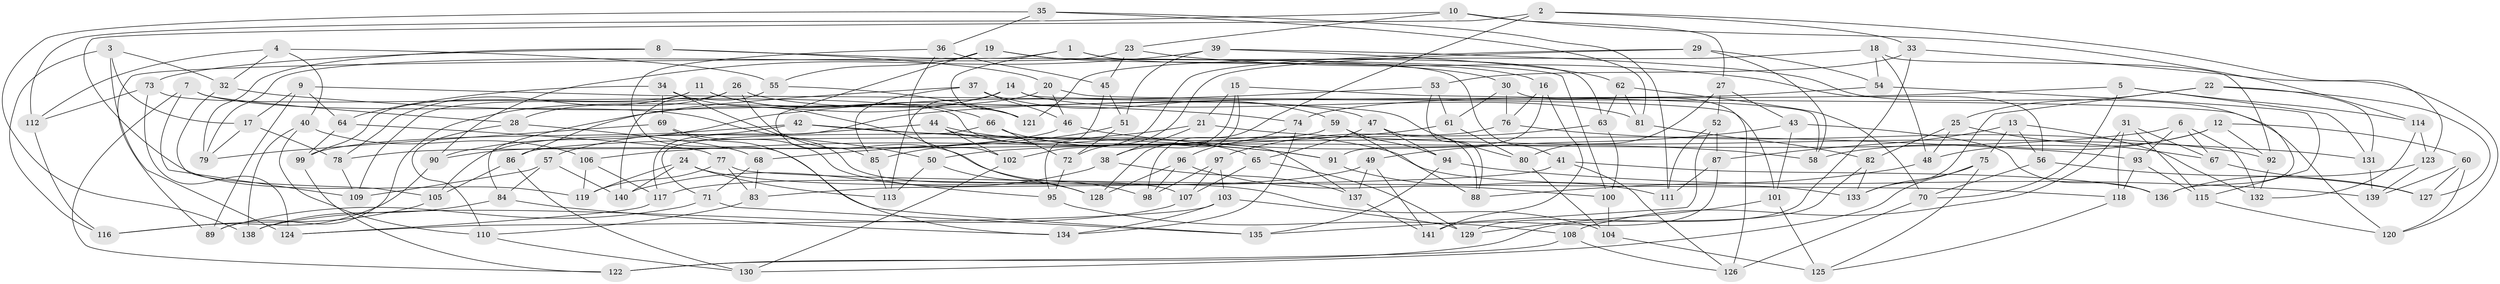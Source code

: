 // coarse degree distribution, {5: 0.10204081632653061, 4: 0.7244897959183674, 3: 0.05102040816326531, 11: 0.01020408163265306, 7: 0.02040816326530612, 6: 0.030612244897959183, 8: 0.04081632653061224, 12: 0.01020408163265306, 10: 0.01020408163265306}
// Generated by graph-tools (version 1.1) at 2025/02/03/04/25 22:02:46]
// undirected, 141 vertices, 282 edges
graph export_dot {
graph [start="1"]
  node [color=gray90,style=filled];
  1;
  2;
  3;
  4;
  5;
  6;
  7;
  8;
  9;
  10;
  11;
  12;
  13;
  14;
  15;
  16;
  17;
  18;
  19;
  20;
  21;
  22;
  23;
  24;
  25;
  26;
  27;
  28;
  29;
  30;
  31;
  32;
  33;
  34;
  35;
  36;
  37;
  38;
  39;
  40;
  41;
  42;
  43;
  44;
  45;
  46;
  47;
  48;
  49;
  50;
  51;
  52;
  53;
  54;
  55;
  56;
  57;
  58;
  59;
  60;
  61;
  62;
  63;
  64;
  65;
  66;
  67;
  68;
  69;
  70;
  71;
  72;
  73;
  74;
  75;
  76;
  77;
  78;
  79;
  80;
  81;
  82;
  83;
  84;
  85;
  86;
  87;
  88;
  89;
  90;
  91;
  92;
  93;
  94;
  95;
  96;
  97;
  98;
  99;
  100;
  101;
  102;
  103;
  104;
  105;
  106;
  107;
  108;
  109;
  110;
  111;
  112;
  113;
  114;
  115;
  116;
  117;
  118;
  119;
  120;
  121;
  122;
  123;
  124;
  125;
  126;
  127;
  128;
  129;
  130;
  131;
  132;
  133;
  134;
  135;
  136;
  137;
  138;
  139;
  140;
  141;
  1 -- 16;
  1 -- 63;
  1 -- 121;
  1 -- 89;
  2 -- 33;
  2 -- 119;
  2 -- 98;
  2 -- 123;
  3 -- 17;
  3 -- 124;
  3 -- 32;
  3 -- 116;
  4 -- 112;
  4 -- 55;
  4 -- 32;
  4 -- 40;
  5 -- 117;
  5 -- 131;
  5 -- 114;
  5 -- 70;
  6 -- 93;
  6 -- 67;
  6 -- 50;
  6 -- 132;
  7 -- 109;
  7 -- 122;
  7 -- 28;
  7 -- 50;
  8 -- 79;
  8 -- 100;
  8 -- 20;
  8 -- 73;
  9 -- 89;
  9 -- 64;
  9 -- 17;
  9 -- 80;
  10 -- 112;
  10 -- 27;
  10 -- 23;
  10 -- 114;
  11 -- 99;
  11 -- 121;
  11 -- 78;
  11 -- 66;
  12 -- 60;
  12 -- 58;
  12 -- 92;
  12 -- 48;
  13 -- 75;
  13 -- 87;
  13 -- 56;
  13 -- 132;
  14 -- 81;
  14 -- 113;
  14 -- 84;
  14 -- 101;
  15 -- 58;
  15 -- 21;
  15 -- 128;
  15 -- 38;
  16 -- 141;
  16 -- 76;
  16 -- 91;
  17 -- 79;
  17 -- 78;
  18 -- 92;
  18 -- 54;
  18 -- 121;
  18 -- 48;
  19 -- 55;
  19 -- 41;
  19 -- 30;
  19 -- 85;
  20 -- 46;
  20 -- 89;
  20 -- 120;
  21 -- 38;
  21 -- 131;
  21 -- 68;
  22 -- 133;
  22 -- 127;
  22 -- 25;
  22 -- 131;
  23 -- 79;
  23 -- 56;
  23 -- 45;
  24 -- 119;
  24 -- 140;
  24 -- 104;
  24 -- 113;
  25 -- 82;
  25 -- 67;
  25 -- 48;
  26 -- 109;
  26 -- 28;
  26 -- 47;
  26 -- 128;
  27 -- 52;
  27 -- 80;
  27 -- 43;
  28 -- 68;
  28 -- 110;
  29 -- 54;
  29 -- 58;
  29 -- 72;
  29 -- 102;
  30 -- 76;
  30 -- 126;
  30 -- 61;
  31 -- 118;
  31 -- 115;
  31 -- 108;
  31 -- 67;
  32 -- 105;
  32 -- 74;
  33 -- 120;
  33 -- 53;
  33 -- 129;
  34 -- 98;
  34 -- 64;
  34 -- 69;
  34 -- 107;
  35 -- 111;
  35 -- 36;
  35 -- 81;
  35 -- 138;
  36 -- 45;
  36 -- 135;
  36 -- 102;
  37 -- 59;
  37 -- 46;
  37 -- 86;
  37 -- 85;
  38 -- 137;
  38 -- 140;
  39 -- 51;
  39 -- 90;
  39 -- 136;
  39 -- 62;
  40 -- 110;
  40 -- 106;
  40 -- 138;
  41 -- 126;
  41 -- 136;
  41 -- 83;
  42 -- 93;
  42 -- 99;
  42 -- 91;
  42 -- 105;
  43 -- 49;
  43 -- 136;
  43 -- 101;
  44 -- 91;
  44 -- 57;
  44 -- 65;
  44 -- 102;
  45 -- 95;
  45 -- 51;
  46 -- 90;
  46 -- 58;
  47 -- 94;
  47 -- 65;
  47 -- 88;
  48 -- 88;
  49 -- 137;
  49 -- 117;
  49 -- 141;
  50 -- 128;
  50 -- 113;
  51 -- 72;
  51 -- 85;
  52 -- 111;
  52 -- 87;
  52 -- 135;
  53 -- 61;
  53 -- 88;
  53 -- 90;
  54 -- 115;
  54 -- 74;
  55 -- 121;
  55 -- 140;
  56 -- 70;
  56 -- 127;
  57 -- 84;
  57 -- 140;
  57 -- 109;
  59 -- 78;
  59 -- 88;
  59 -- 94;
  60 -- 139;
  60 -- 127;
  60 -- 120;
  61 -- 106;
  61 -- 80;
  62 -- 81;
  62 -- 63;
  62 -- 70;
  63 -- 100;
  63 -- 97;
  64 -- 77;
  64 -- 99;
  65 -- 129;
  65 -- 107;
  66 -- 133;
  66 -- 72;
  66 -- 71;
  67 -- 127;
  68 -- 71;
  68 -- 83;
  69 -- 134;
  69 -- 79;
  69 -- 95;
  70 -- 126;
  71 -- 89;
  71 -- 135;
  72 -- 95;
  73 -- 137;
  73 -- 112;
  73 -- 124;
  74 -- 134;
  74 -- 96;
  75 -- 133;
  75 -- 130;
  75 -- 125;
  76 -- 92;
  76 -- 86;
  77 -- 119;
  77 -- 83;
  77 -- 118;
  78 -- 109;
  80 -- 104;
  81 -- 82;
  82 -- 133;
  82 -- 122;
  83 -- 110;
  84 -- 138;
  84 -- 134;
  85 -- 113;
  86 -- 105;
  86 -- 130;
  87 -- 111;
  87 -- 141;
  90 -- 116;
  91 -- 111;
  92 -- 132;
  93 -- 118;
  93 -- 115;
  94 -- 135;
  94 -- 139;
  95 -- 108;
  96 -- 128;
  96 -- 98;
  96 -- 100;
  97 -- 98;
  97 -- 107;
  97 -- 103;
  99 -- 122;
  100 -- 104;
  101 -- 129;
  101 -- 125;
  102 -- 130;
  103 -- 129;
  103 -- 134;
  103 -- 124;
  104 -- 125;
  105 -- 116;
  106 -- 119;
  106 -- 117;
  107 -- 138;
  108 -- 126;
  108 -- 122;
  110 -- 130;
  112 -- 116;
  114 -- 123;
  114 -- 132;
  115 -- 120;
  117 -- 124;
  118 -- 125;
  123 -- 136;
  123 -- 139;
  131 -- 139;
  137 -- 141;
}
